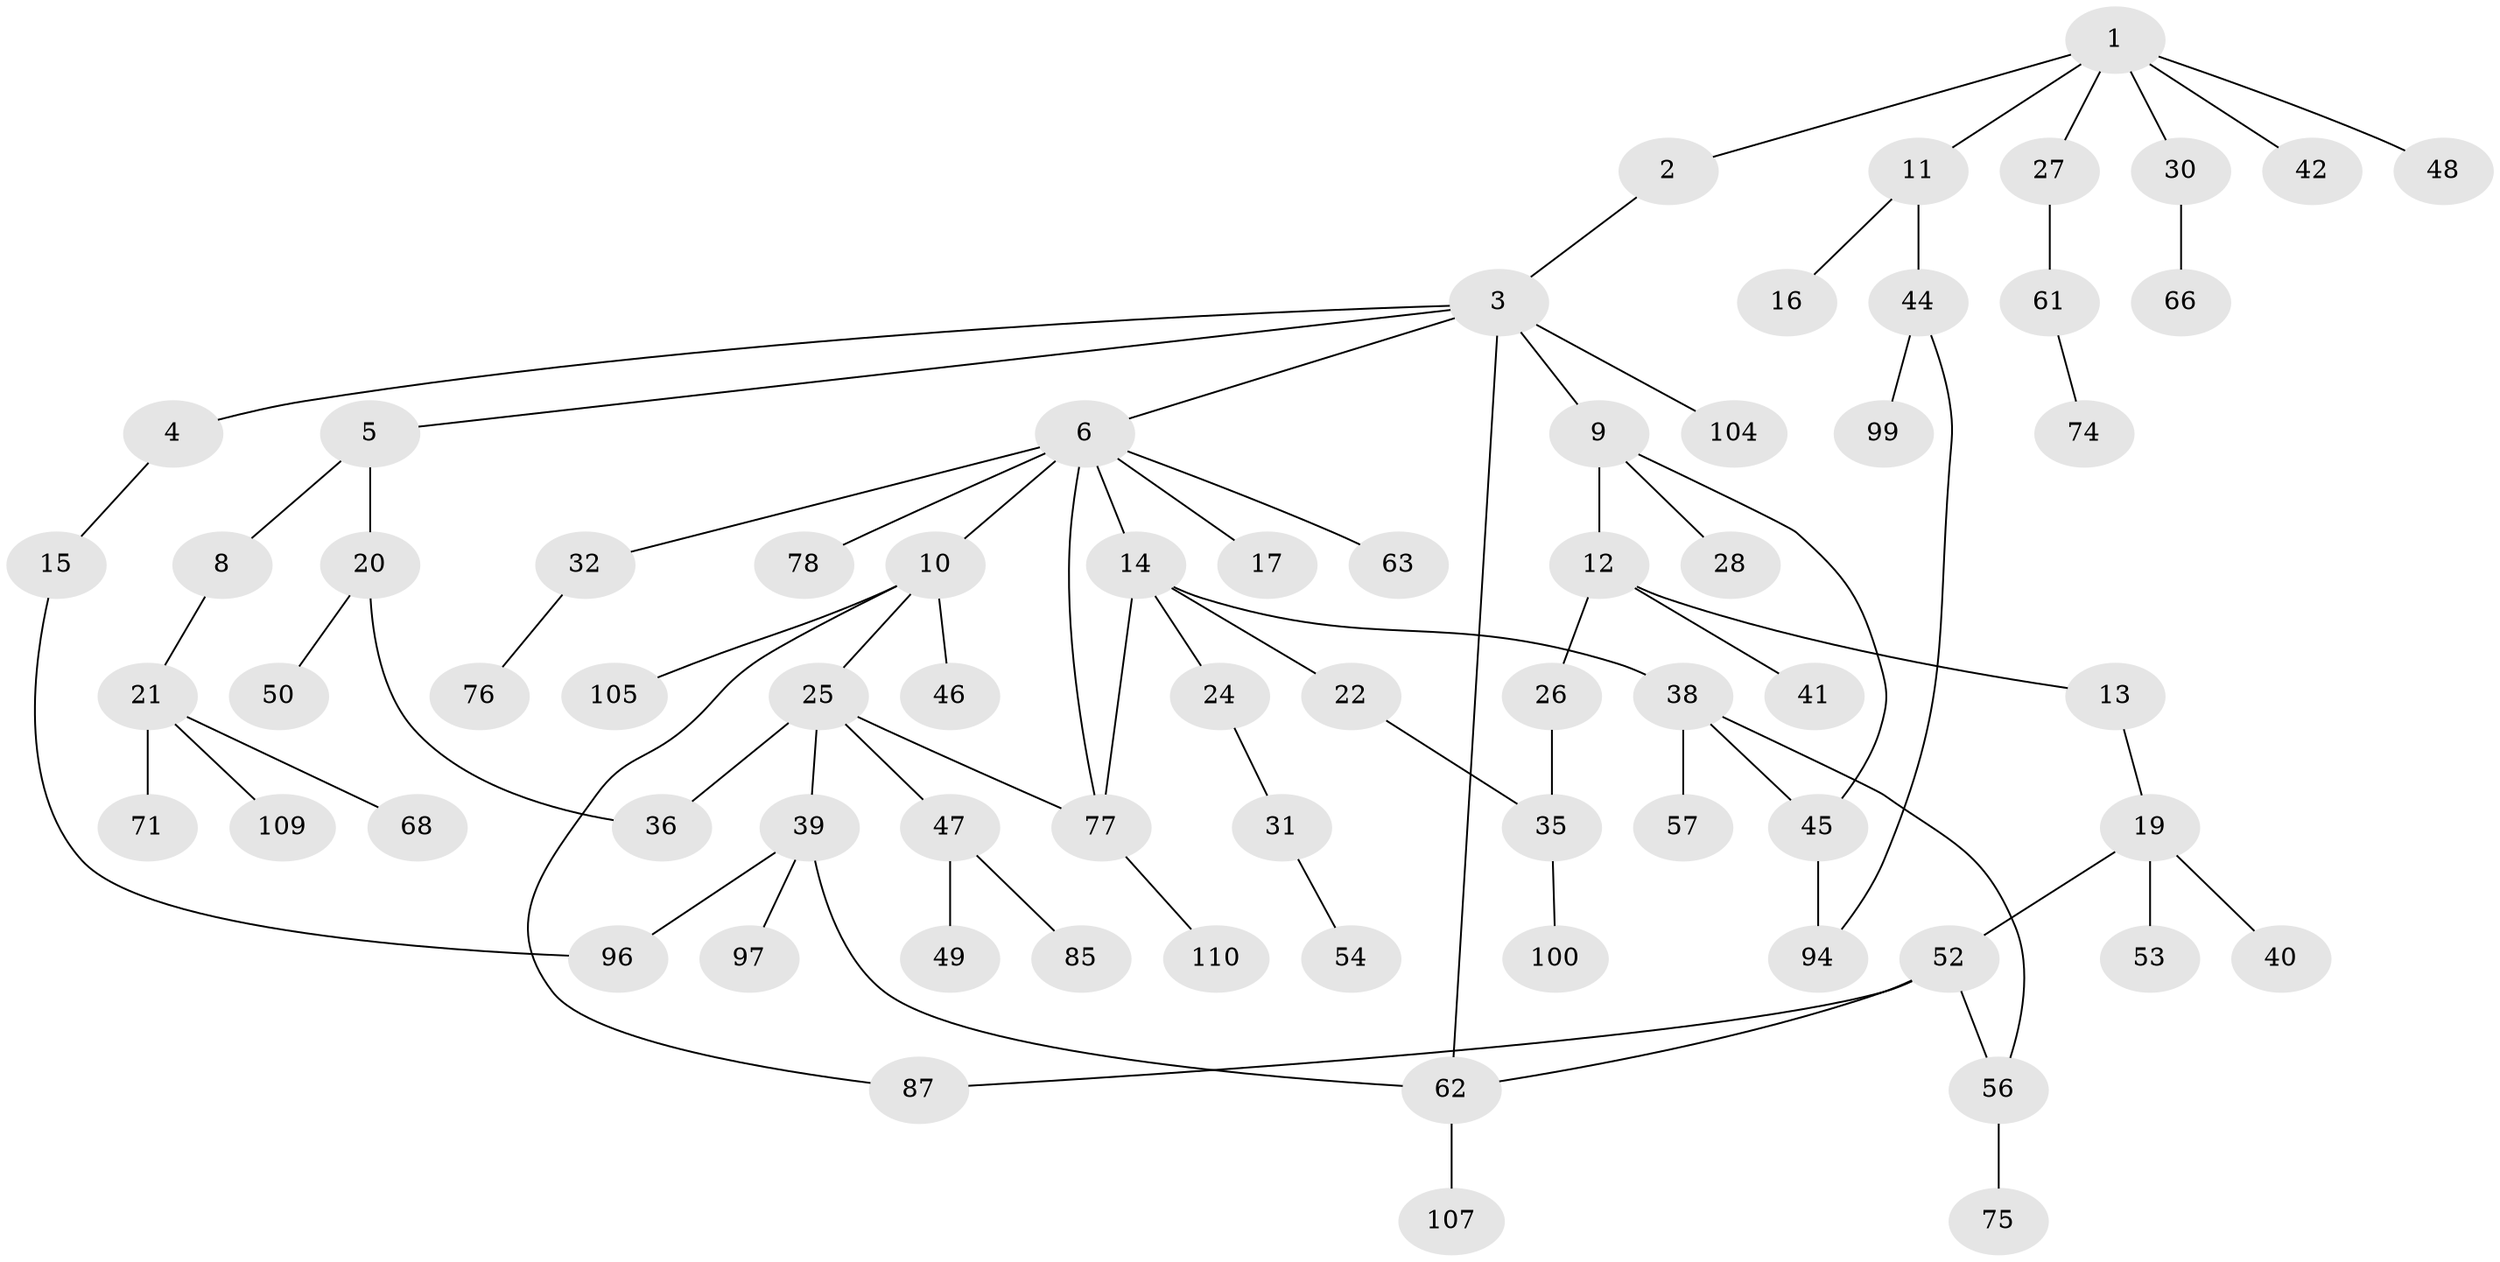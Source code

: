 // original degree distribution, {4: 0.09090909090909091, 2: 0.3090909090909091, 8: 0.00909090909090909, 9: 0.00909090909090909, 1: 0.39090909090909093, 5: 0.02727272727272727, 3: 0.15454545454545454, 6: 0.00909090909090909}
// Generated by graph-tools (version 1.1) at 2025/41/03/06/25 10:41:25]
// undirected, 70 vertices, 80 edges
graph export_dot {
graph [start="1"]
  node [color=gray90,style=filled];
  1 [super="+23"];
  2;
  3 [super="+18"];
  4;
  5 [super="+7"];
  6 [super="+33"];
  8;
  9;
  10;
  11;
  12 [super="+34"];
  13;
  14 [super="+29"];
  15 [super="+84"];
  16;
  17;
  19 [super="+37"];
  20 [super="+69"];
  21 [super="+79"];
  22 [super="+103"];
  24 [super="+55"];
  25 [super="+51"];
  26;
  27;
  28;
  30 [super="+80"];
  31 [super="+81"];
  32 [super="+102"];
  35 [super="+92"];
  36 [super="+91"];
  38 [super="+43"];
  39 [super="+65"];
  40;
  41 [super="+98"];
  42;
  44 [super="+83"];
  45 [super="+67"];
  46 [super="+70"];
  47 [super="+59"];
  48;
  49;
  50 [super="+89"];
  52 [super="+95"];
  53;
  54 [super="+88"];
  56 [super="+58"];
  57 [super="+60"];
  61 [super="+64"];
  62 [super="+101"];
  63 [super="+86"];
  66 [super="+73"];
  68;
  71 [super="+72"];
  74;
  75;
  76 [super="+93"];
  77 [super="+106"];
  78 [super="+82"];
  85 [super="+108"];
  87 [super="+90"];
  94;
  96;
  97;
  99;
  100;
  104;
  105;
  107;
  109;
  110;
  1 -- 2;
  1 -- 11;
  1 -- 27;
  1 -- 48;
  1 -- 42;
  1 -- 30;
  2 -- 3;
  3 -- 4;
  3 -- 5;
  3 -- 6;
  3 -- 9;
  3 -- 104;
  3 -- 62;
  4 -- 15;
  5 -- 8;
  5 -- 20;
  6 -- 10;
  6 -- 14;
  6 -- 17;
  6 -- 32;
  6 -- 63;
  6 -- 78;
  6 -- 77;
  8 -- 21;
  9 -- 12;
  9 -- 28;
  9 -- 45;
  10 -- 25;
  10 -- 46;
  10 -- 87;
  10 -- 105;
  11 -- 16;
  11 -- 44;
  12 -- 13;
  12 -- 26;
  12 -- 41;
  13 -- 19;
  14 -- 22;
  14 -- 24;
  14 -- 77;
  14 -- 38;
  15 -- 96;
  19 -- 40;
  19 -- 52;
  19 -- 53;
  20 -- 50;
  20 -- 36;
  21 -- 68;
  21 -- 71;
  21 -- 109;
  22 -- 35;
  24 -- 31;
  25 -- 36;
  25 -- 39;
  25 -- 47;
  25 -- 77;
  26 -- 35;
  27 -- 61;
  30 -- 66;
  31 -- 54;
  32 -- 76;
  35 -- 100;
  38 -- 56;
  38 -- 57;
  38 -- 45;
  39 -- 97;
  39 -- 96;
  39 -- 62;
  44 -- 99;
  44 -- 94;
  45 -- 94;
  47 -- 49;
  47 -- 85;
  52 -- 62;
  52 -- 56;
  52 -- 87;
  56 -- 75;
  61 -- 74;
  62 -- 107;
  77 -- 110;
}
